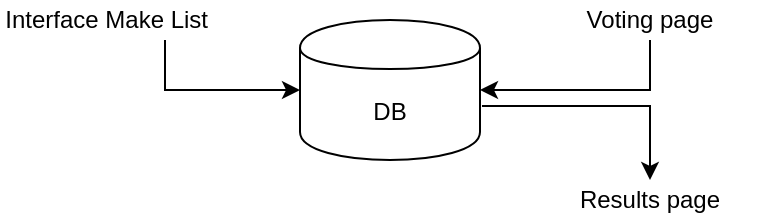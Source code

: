 <mxfile version="12.9.6" type="github"><diagram name="Page-1" id="e7e014a7-5840-1c2e-5031-d8a46d1fe8dd"><mxGraphModel dx="804" dy="681" grid="1" gridSize="10" guides="1" tooltips="1" connect="1" arrows="1" fold="1" page="1" pageScale="1" pageWidth="1169" pageHeight="826" background="#ffffff" math="0" shadow="0"><root><mxCell id="0"/><mxCell id="1" parent="0"/><mxCell id="xgApULDK-RuyHCCMeM6z-41" value="Interface Make List&amp;nbsp;" style="text;html=1;strokeColor=none;fillColor=none;align=center;verticalAlign=middle;whiteSpace=wrap;rounded=0;" vertex="1" parent="1"><mxGeometry x="160" y="220" width="110" height="20" as="geometry"/></mxCell><mxCell id="xgApULDK-RuyHCCMeM6z-42" value="DB" style="shape=cylinder;whiteSpace=wrap;html=1;boundedLbl=1;backgroundOutline=1;" vertex="1" parent="1"><mxGeometry x="310" y="230" width="90" height="70" as="geometry"/></mxCell><mxCell id="xgApULDK-RuyHCCMeM6z-46" style="edgeStyle=orthogonalEdgeStyle;rounded=0;orthogonalLoop=1;jettySize=auto;html=1;exitX=0.5;exitY=1;exitDx=0;exitDy=0;" edge="1" parent="1" source="xgApULDK-RuyHCCMeM6z-43" target="xgApULDK-RuyHCCMeM6z-42"><mxGeometry relative="1" as="geometry"/></mxCell><mxCell id="xgApULDK-RuyHCCMeM6z-43" value="Voting page" style="text;html=1;strokeColor=none;fillColor=none;align=center;verticalAlign=middle;whiteSpace=wrap;rounded=0;" vertex="1" parent="1"><mxGeometry x="430" y="220" width="110" height="20" as="geometry"/></mxCell><mxCell id="xgApULDK-RuyHCCMeM6z-47" style="edgeStyle=orthogonalEdgeStyle;rounded=0;orthogonalLoop=1;jettySize=auto;html=1;exitX=1.011;exitY=0.614;exitDx=0;exitDy=0;entryX=0.5;entryY=0;entryDx=0;entryDy=0;exitPerimeter=0;" edge="1" parent="1" source="xgApULDK-RuyHCCMeM6z-42" target="xgApULDK-RuyHCCMeM6z-44"><mxGeometry relative="1" as="geometry"><Array as="points"><mxPoint x="485" y="273"/></Array></mxGeometry></mxCell><mxCell id="xgApULDK-RuyHCCMeM6z-44" value="Results page" style="text;html=1;strokeColor=none;fillColor=none;align=center;verticalAlign=middle;whiteSpace=wrap;rounded=0;" vertex="1" parent="1"><mxGeometry x="430" y="310" width="110" height="20" as="geometry"/></mxCell><mxCell id="xgApULDK-RuyHCCMeM6z-45" style="edgeStyle=orthogonalEdgeStyle;rounded=0;orthogonalLoop=1;jettySize=auto;html=1;exitX=0.75;exitY=1;exitDx=0;exitDy=0;" edge="1" parent="1" source="xgApULDK-RuyHCCMeM6z-41" target="xgApULDK-RuyHCCMeM6z-42"><mxGeometry relative="1" as="geometry"/></mxCell></root></mxGraphModel></diagram></mxfile>